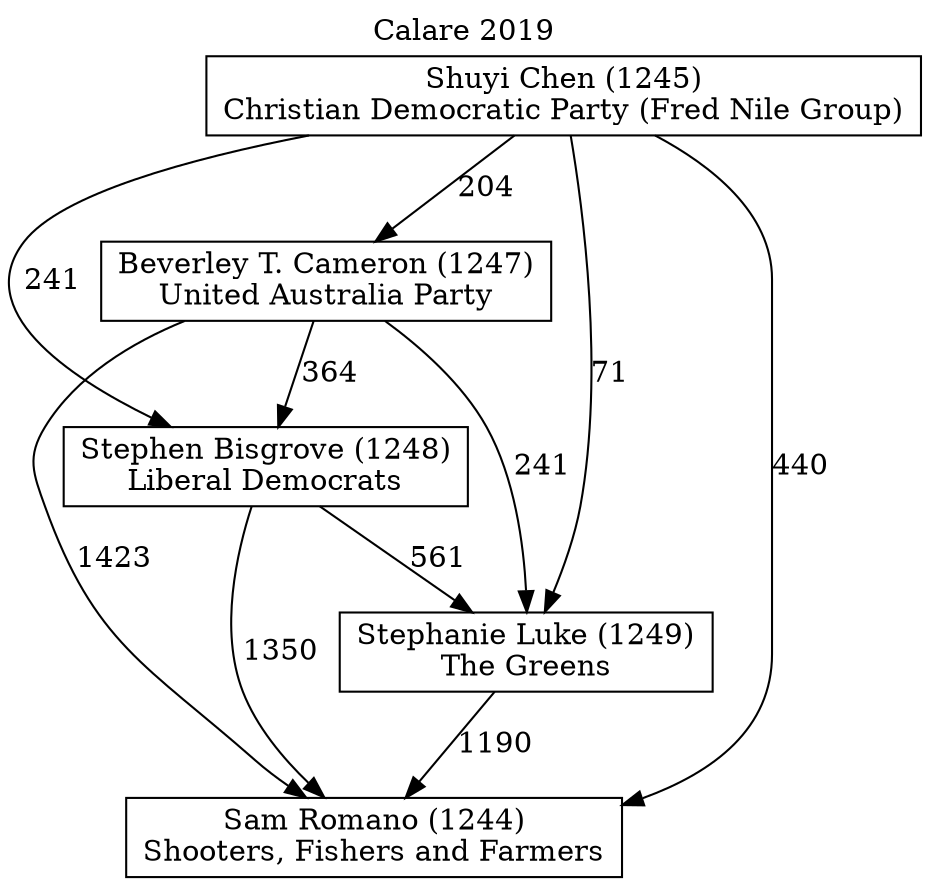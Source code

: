 // House preference flow
digraph "Sam Romano (1244)_Calare_2019" {
	graph [label="Calare 2019" labelloc=t mclimit=10]
	node [shape=box]
	"Sam Romano (1244)" [label="Sam Romano (1244)
Shooters, Fishers and Farmers"]
	"Stephanie Luke (1249)" [label="Stephanie Luke (1249)
The Greens"]
	"Stephen Bisgrove (1248)" [label="Stephen Bisgrove (1248)
Liberal Democrats"]
	"Beverley T. Cameron (1247)" [label="Beverley T. Cameron (1247)
United Australia Party"]
	"Shuyi Chen (1245)" [label="Shuyi Chen (1245)
Christian Democratic Party (Fred Nile Group)"]
	"Stephanie Luke (1249)" -> "Sam Romano (1244)" [label=1190]
	"Stephen Bisgrove (1248)" -> "Stephanie Luke (1249)" [label=561]
	"Beverley T. Cameron (1247)" -> "Stephen Bisgrove (1248)" [label=364]
	"Shuyi Chen (1245)" -> "Beverley T. Cameron (1247)" [label=204]
	"Stephen Bisgrove (1248)" -> "Sam Romano (1244)" [label=1350]
	"Beverley T. Cameron (1247)" -> "Sam Romano (1244)" [label=1423]
	"Shuyi Chen (1245)" -> "Sam Romano (1244)" [label=440]
	"Shuyi Chen (1245)" -> "Stephen Bisgrove (1248)" [label=241]
	"Beverley T. Cameron (1247)" -> "Stephanie Luke (1249)" [label=241]
	"Shuyi Chen (1245)" -> "Stephanie Luke (1249)" [label=71]
}
